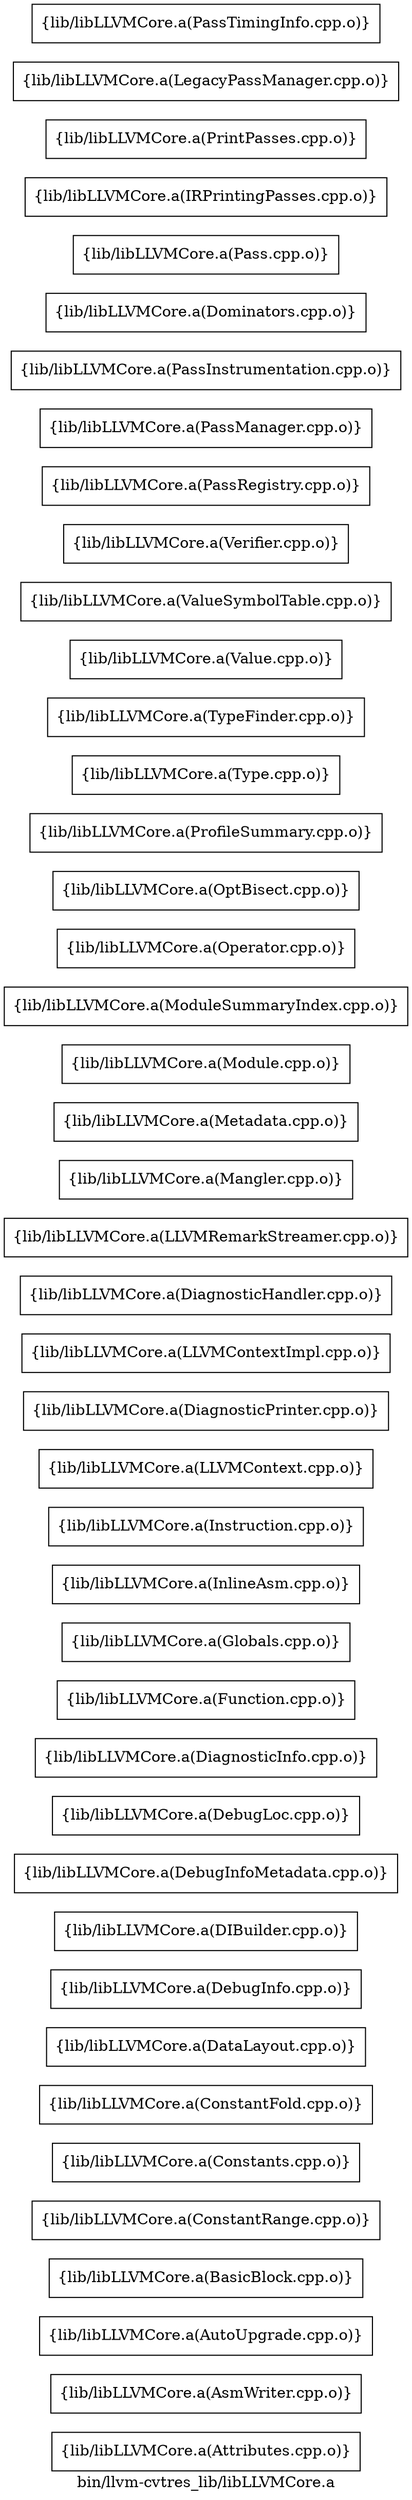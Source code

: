 digraph "bin/llvm-cvtres_lib/libLLVMCore.a" {
	label="bin/llvm-cvtres_lib/libLLVMCore.a";
	rankdir=LR;

	Node0x55583337ebd8 [shape=record,shape=box,group=0,label="{lib/libLLVMCore.a(Attributes.cpp.o)}"];
	Node0x55583337f1c8 [shape=record,shape=box,group=0,label="{lib/libLLVMCore.a(AsmWriter.cpp.o)}"];
	Node0x555833379fe8 [shape=record,shape=box,group=0,label="{lib/libLLVMCore.a(AutoUpgrade.cpp.o)}"];
	Node0x555833381b58 [shape=record,shape=box,group=0,label="{lib/libLLVMCore.a(BasicBlock.cpp.o)}"];
	Node0x55583337d698 [shape=record,shape=box,group=0,label="{lib/libLLVMCore.a(ConstantRange.cpp.o)}"];
	Node0x55583337de18 [shape=record,shape=box,group=0,label="{lib/libLLVMCore.a(Constants.cpp.o)}"];
	Node0x55583337db98 [shape=record,shape=box,group=0,label="{lib/libLLVMCore.a(ConstantFold.cpp.o)}"];
	Node0x55583337e368 [shape=record,shape=box,group=0,label="{lib/libLLVMCore.a(DataLayout.cpp.o)}"];
	Node0x55583337f088 [shape=record,shape=box,group=0,label="{lib/libLLVMCore.a(DebugInfo.cpp.o)}"];
	Node0x55583337fd08 [shape=record,shape=box,group=0,label="{lib/libLLVMCore.a(DIBuilder.cpp.o)}"];
	Node0x55583337f588 [shape=record,shape=box,group=0,label="{lib/libLLVMCore.a(DebugInfoMetadata.cpp.o)}"];
	Node0x5558333802a8 [shape=record,shape=box,group=0,label="{lib/libLLVMCore.a(DebugLoc.cpp.o)}"];
	Node0x555833380f28 [shape=record,shape=box,group=0,label="{lib/libLLVMCore.a(DiagnosticInfo.cpp.o)}"];
	Node0x5558333826e8 [shape=record,shape=box,group=0,label="{lib/libLLVMCore.a(Function.cpp.o)}"];
	Node0x5558333832c8 [shape=record,shape=box,group=0,label="{lib/libLLVMCore.a(Globals.cpp.o)}"];
	Node0x55583337a628 [shape=record,shape=box,group=0,label="{lib/libLLVMCore.a(InlineAsm.cpp.o)}"];
	Node0x55583337b208 [shape=record,shape=box,group=0,label="{lib/libLLVMCore.a(Instruction.cpp.o)}"];
	Node0x55583337fc68 [shape=record,shape=box,group=0,label="{lib/libLLVMCore.a(LLVMContext.cpp.o)}"];
	Node0x55583337f498 [shape=record,shape=box,group=0,label="{lib/libLLVMCore.a(DiagnosticPrinter.cpp.o)}"];
	Node0x555833380ac8 [shape=record,shape=box,group=0,label="{lib/libLLVMCore.a(LLVMContextImpl.cpp.o)}"];
	Node0x5558333802f8 [shape=record,shape=box,group=0,label="{lib/libLLVMCore.a(DiagnosticHandler.cpp.o)}"];
	Node0x555833380578 [shape=record,shape=box,group=0,label="{lib/libLLVMCore.a(LLVMRemarkStreamer.cpp.o)}"];
	Node0x55583337e688 [shape=record,shape=box,group=0,label="{lib/libLLVMCore.a(Mangler.cpp.o)}"];
	Node0x55583337e408 [shape=record,shape=box,group=0,label="{lib/libLLVMCore.a(Metadata.cpp.o)}"];
	Node0x55583337fbc8 [shape=record,shape=box,group=0,label="{lib/libLLVMCore.a(Module.cpp.o)}"];
	Node0x55583337ec78 [shape=record,shape=box,group=0,label="{lib/libLLVMCore.a(ModuleSummaryIndex.cpp.o)}"];
	Node0x555833380708 [shape=record,shape=box,group=0,label="{lib/libLLVMCore.a(Operator.cpp.o)}"];
	Node0x555833380e38 [shape=record,shape=box,group=0,label="{lib/libLLVMCore.a(OptBisect.cpp.o)}"];
	Node0x5558333817e8 [shape=record,shape=box,group=0,label="{lib/libLLVMCore.a(ProfileSummary.cpp.o)}"];
	Node0x555833381f18 [shape=record,shape=box,group=0,label="{lib/libLLVMCore.a(Type.cpp.o)}"];
	Node0x55583337c978 [shape=record,shape=box,group=0,label="{lib/libLLVMCore.a(TypeFinder.cpp.o)}"];
	Node0x55583337dbe8 [shape=record,shape=box,group=0,label="{lib/libLLVMCore.a(Value.cpp.o)}"];
	Node0x55583337e8b8 [shape=record,shape=box,group=0,label="{lib/libLLVMCore.a(ValueSymbolTable.cpp.o)}"];
	Node0x55583337f538 [shape=record,shape=box,group=0,label="{lib/libLLVMCore.a(Verifier.cpp.o)}"];
	Node0x55583337fcb8 [shape=record,shape=box,group=0,label="{lib/libLLVMCore.a(PassRegistry.cpp.o)}"];
	Node0x55583337f0d8 [shape=record,shape=box,group=0,label="{lib/libLLVMCore.a(PassManager.cpp.o)}"];
	Node0x555833380c58 [shape=record,shape=box,group=0,label="{lib/libLLVMCore.a(PassInstrumentation.cpp.o)}"];
	Node0x555833383228 [shape=record,shape=box,group=0,label="{lib/libLLVMCore.a(Dominators.cpp.o)}"];
	Node0x5558333839a8 [shape=record,shape=box,group=0,label="{lib/libLLVMCore.a(Pass.cpp.o)}"];
	Node0x55583337f178 [shape=record,shape=box,group=0,label="{lib/libLLVMCore.a(IRPrintingPasses.cpp.o)}"];
	Node0x55583337f948 [shape=record,shape=box,group=0,label="{lib/libLLVMCore.a(PrintPasses.cpp.o)}"];
	Node0x555833380118 [shape=record,shape=box,group=0,label="{lib/libLLVMCore.a(LegacyPassManager.cpp.o)}"];
	Node0x555833381068 [shape=record,shape=box,group=0,label="{lib/libLLVMCore.a(PassTimingInfo.cpp.o)}"];
}
